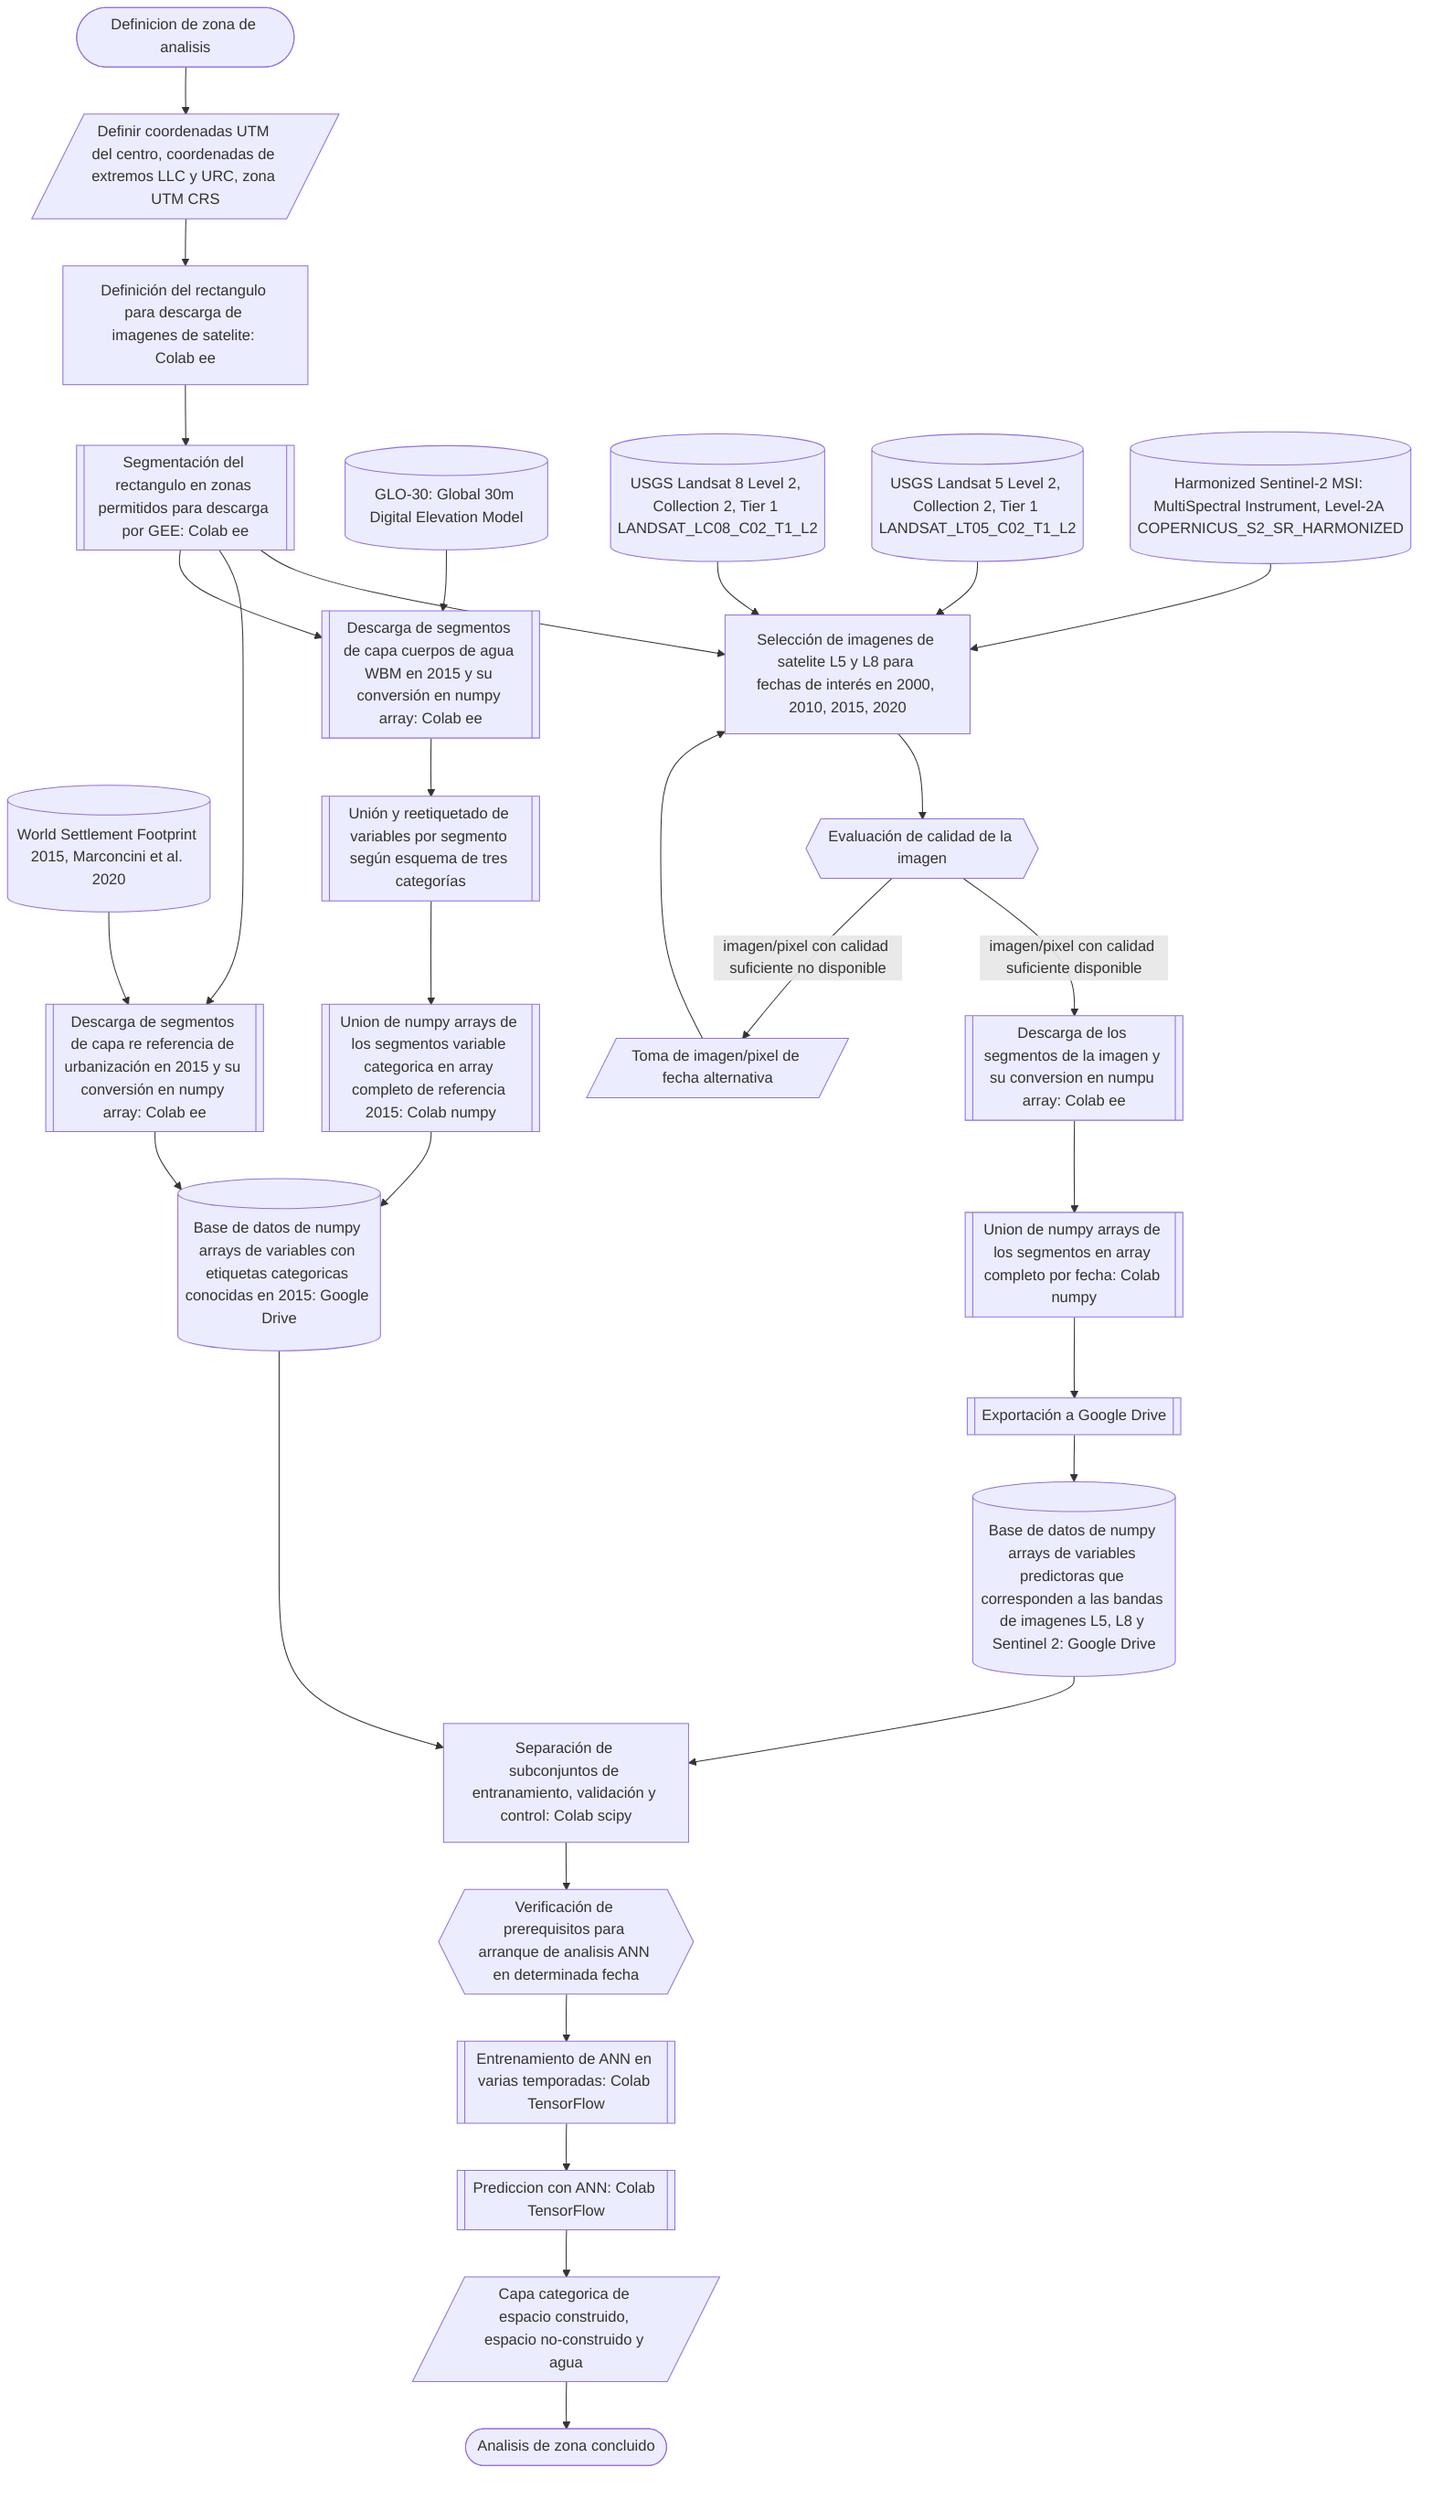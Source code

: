flowchart TD
  A1([Definicion de zona de analisis])-->B1
  B1[/Definir coordenadas UTM del centro, coordenadas de extremos LLC y URC, zona UTM CRS/]-->C1
  C1[Definición del rectangulo para descarga de imagenes de satelite: Colab ee]-->C2
  C2[[Segmentación del rectangulo en zonas permitidos para descarga por GEE: Colab ee]]-->D1
  C2-->C3
  C2-->C4
  D04[(World Settlement Footprint 2015, Marconcini et al. 2020)]-->C3
  C3[[Descarga de segmentos de capa re referencia de urbanización en 2015 y su conversión en numpy array: Colab ee]]-->E4
  D05[(GLO-30: Global 30m Digital Elevation Model)]-->C4
  C4[[Descarga de segmentos de capa cuerpos de agua WBM en 2015 y su conversión en numpy array: Colab ee]]-->C5
  C5[[Unión y reetiquetado de variables por segmento según esquema de tres categorías]]-->C6
  C6[[Union de numpy arrays de los segmentos variable categorica en array completo de referencia 2015: Colab numpy]]-->E4
  D01[(USGS Landsat 8 Level 2, Collection 2, Tier 1 LANDSAT_LC08_C02_T1_L2)]-->D1
  D02[(USGS Landsat 5 Level 2, Collection 2, Tier 1 LANDSAT_LT05_C02_T1_L2)]-->D1
  D03[(Harmonized Sentinel-2 MSI: MultiSpectral Instrument, Level-2A COPERNICUS_S2_SR_HARMONIZED)]-->D1
  D1[Selección de imagenes de satelite L5 y L8 para fechas de interés en 2000, 2010, 2015, 2020]-->D2
  D2{{Evaluación de calidad de la imagen}}
  D2--imagen/pixel con calidad suficiente disponible-->E1
  D2--imagen/pixel con calidad suficiente no disponible-->D3
  D3[/Toma de imagen/pixel de fecha alternativa/]-->D1
  E1[[Descarga de los segmentos de la imagen y su conversion en numpu array: Colab ee]]-->E2
  E2[[Union de numpy arrays de los segmentos en array completo por fecha: Colab numpy]]-->E3
  E3[[Exportación a Google Drive]]-->E3A
  E3A[(Base de datos de numpy arrays de variables predictoras que corresponden a las bandas de imagenes L5, L8 y Sentinel 2: Google Drive)]-->F1
  E4[(Base de datos de numpy arrays de variables con etiquetas categoricas conocidas en 2015: Google Drive)]-->F1
  F1[Separación de subconjuntos de entranamiento, validación y control: Colab scipy]-->J1
  J1{{Verificación de prerequisitos para arranque de analisis ANN en determinada fecha}}-->K1
  K1[[Entrenamiento de ANN en varias temporadas: Colab TensorFlow]]-->K2
  K2[[Prediccion con ANN: Colab TensorFlow]]-->M1
  M1[/Capa categorica de espacio construido, espacio no-construido y agua/]-->Z1
  Z1([Analisis de zona concluido])
